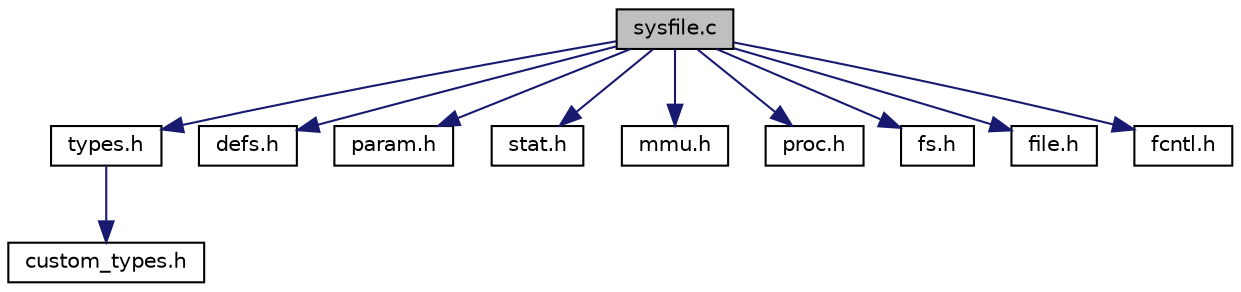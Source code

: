 digraph "sysfile.c"
{
  edge [fontname="Helvetica",fontsize="10",labelfontname="Helvetica",labelfontsize="10"];
  node [fontname="Helvetica",fontsize="10",shape=record];
  Node1 [label="sysfile.c",height=0.2,width=0.4,color="black", fillcolor="grey75", style="filled", fontcolor="black"];
  Node1 -> Node2 [color="midnightblue",fontsize="10",style="solid",fontname="Helvetica"];
  Node2 [label="types.h",height=0.2,width=0.4,color="black", fillcolor="white", style="filled",URL="$types_8h.html"];
  Node2 -> Node3 [color="midnightblue",fontsize="10",style="solid",fontname="Helvetica"];
  Node3 [label="custom_types.h",height=0.2,width=0.4,color="black", fillcolor="white", style="filled",URL="$custom__types_8h.html"];
  Node1 -> Node4 [color="midnightblue",fontsize="10",style="solid",fontname="Helvetica"];
  Node4 [label="defs.h",height=0.2,width=0.4,color="black", fillcolor="white", style="filled",URL="$defs_8h.html"];
  Node1 -> Node5 [color="midnightblue",fontsize="10",style="solid",fontname="Helvetica"];
  Node5 [label="param.h",height=0.2,width=0.4,color="black", fillcolor="white", style="filled",URL="$param_8h.html"];
  Node1 -> Node6 [color="midnightblue",fontsize="10",style="solid",fontname="Helvetica"];
  Node6 [label="stat.h",height=0.2,width=0.4,color="black", fillcolor="white", style="filled",URL="$stat_8h.html"];
  Node1 -> Node7 [color="midnightblue",fontsize="10",style="solid",fontname="Helvetica"];
  Node7 [label="mmu.h",height=0.2,width=0.4,color="black", fillcolor="white", style="filled",URL="$mmu_8h.html"];
  Node1 -> Node8 [color="midnightblue",fontsize="10",style="solid",fontname="Helvetica"];
  Node8 [label="proc.h",height=0.2,width=0.4,color="black", fillcolor="white", style="filled",URL="$proc_8h.html"];
  Node1 -> Node9 [color="midnightblue",fontsize="10",style="solid",fontname="Helvetica"];
  Node9 [label="fs.h",height=0.2,width=0.4,color="black", fillcolor="white", style="filled",URL="$fs_8h.html"];
  Node1 -> Node10 [color="midnightblue",fontsize="10",style="solid",fontname="Helvetica"];
  Node10 [label="file.h",height=0.2,width=0.4,color="black", fillcolor="white", style="filled",URL="$file_8h.html"];
  Node1 -> Node11 [color="midnightblue",fontsize="10",style="solid",fontname="Helvetica"];
  Node11 [label="fcntl.h",height=0.2,width=0.4,color="black", fillcolor="white", style="filled",URL="$fcntl_8h.html"];
}
